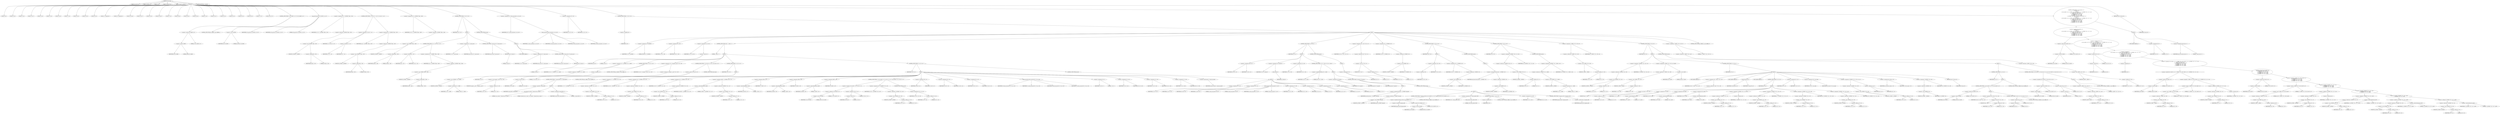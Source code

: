 digraph cache_insert {  
"1000130" [label = "(METHOD,cache_insert)" ]
"1000131" [label = "(PARAM,const char *a1)" ]
"1000132" [label = "(PARAM,_DWORD *a2)" ]
"1000133" [label = "(PARAM,int a3)" ]
"1000134" [label = "(PARAM,unsigned int a4)" ]
"1000135" [label = "(PARAM,unsigned __int16 a5)" ]
"1000136" [label = "(BLOCK,,)" ]
"1000137" [label = "(LOCAL,v9: int)" ]
"1000138" [label = "(LOCAL,v10: int)" ]
"1000139" [label = "(LOCAL,v12: int)" ]
"1000140" [label = "(LOCAL,v13: int *)" ]
"1000141" [label = "(LOCAL,v14: int)" ]
"1000142" [label = "(LOCAL,v15: int)" ]
"1000143" [label = "(LOCAL,v16: int)" ]
"1000144" [label = "(LOCAL,v17: int)" ]
"1000145" [label = "(LOCAL,v18: int)" ]
"1000146" [label = "(LOCAL,v19: int)" ]
"1000147" [label = "(LOCAL,v20: int)" ]
"1000148" [label = "(LOCAL,v21: unsigned int)" ]
"1000149" [label = "(LOCAL,v22: unsigned int)" ]
"1000150" [label = "(LOCAL,v23: size_t)" ]
"1000151" [label = "(LOCAL,v24: int *)" ]
"1000152" [label = "(LOCAL,v25: int)" ]
"1000153" [label = "(LOCAL,v26: char *)" ]
"1000154" [label = "(LOCAL,v27: int)" ]
"1000155" [label = "(LOCAL,v28: int)" ]
"1000156" [label = "(LOCAL,v29: int)" ]
"1000157" [label = "(LOCAL,v30: int)" ]
"1000158" [label = "(LOCAL,v31: int)" ]
"1000159" [label = "(LOCAL,v32: int *)" ]
"1000160" [label = "(LOCAL,v33: int)" ]
"1000161" [label = "(LOCAL,v34: int)" ]
"1000162" [label = "(LOCAL,v35: int)" ]
"1000163" [label = "(LOCAL,v36: int)" ]
"1000164" [label = "(LOCAL,v37: int *)" ]
"1000165" [label = "(LOCAL,v38: int [ 4 ])" ]
"1000166" [label = "(CONTROL_STRUCTURE,if ( (a5 & 0x980) == 0 ),if ( (a5 & 0x980) == 0 ))" ]
"1000167" [label = "(<operator>.equals,(a5 & 0x980) == 0)" ]
"1000168" [label = "(<operator>.and,a5 & 0x980)" ]
"1000169" [label = "(IDENTIFIER,a5,a5 & 0x980)" ]
"1000170" [label = "(LITERAL,0x980,a5 & 0x980)" ]
"1000171" [label = "(LITERAL,0,(a5 & 0x980) == 0)" ]
"1000172" [label = "(CONTROL_STRUCTURE,goto LABEL_2;,goto LABEL_2;)" ]
"1000173" [label = "(log_query,log_query(a5 | 0x10000, a1, a2, 0))" ]
"1000174" [label = "(<operator>.or,a5 | 0x10000)" ]
"1000175" [label = "(IDENTIFIER,a5,a5 | 0x10000)" ]
"1000176" [label = "(LITERAL,0x10000,a5 | 0x10000)" ]
"1000177" [label = "(IDENTIFIER,a1,log_query(a5 | 0x10000, a1, a2, 0))" ]
"1000178" [label = "(IDENTIFIER,a2,log_query(a5 | 0x10000, a1, a2, 0))" ]
"1000179" [label = "(LITERAL,0,log_query(a5 | 0x10000, a1, a2, 0))" ]
"1000180" [label = "(<operator>.assignment,v21 = *(_DWORD *)(fbss + 252))" ]
"1000181" [label = "(IDENTIFIER,v21,v21 = *(_DWORD *)(fbss + 252))" ]
"1000182" [label = "(<operator>.indirection,*(_DWORD *)(fbss + 252))" ]
"1000183" [label = "(<operator>.cast,(_DWORD *)(fbss + 252))" ]
"1000184" [label = "(UNKNOWN,_DWORD *,_DWORD *)" ]
"1000185" [label = "(<operator>.addition,fbss + 252)" ]
"1000186" [label = "(IDENTIFIER,fbss,fbss + 252)" ]
"1000187" [label = "(LITERAL,252,fbss + 252)" ]
"1000188" [label = "(CONTROL_STRUCTURE,if ( v21 && v21 < a4 ),if ( v21 && v21 < a4 ))" ]
"1000189" [label = "(<operator>.logicalAnd,v21 && v21 < a4)" ]
"1000190" [label = "(IDENTIFIER,v21,v21 && v21 < a4)" ]
"1000191" [label = "(<operator>.lessThan,v21 < a4)" ]
"1000192" [label = "(IDENTIFIER,v21,v21 < a4)" ]
"1000193" [label = "(IDENTIFIER,a4,v21 < a4)" ]
"1000194" [label = "(<operator>.assignment,a4 = *(_DWORD *)(fbss + 252))" ]
"1000195" [label = "(IDENTIFIER,a4,a4 = *(_DWORD *)(fbss + 252))" ]
"1000196" [label = "(<operator>.indirection,*(_DWORD *)(fbss + 252))" ]
"1000197" [label = "(<operator>.cast,(_DWORD *)(fbss + 252))" ]
"1000198" [label = "(UNKNOWN,_DWORD *,_DWORD *)" ]
"1000199" [label = "(<operator>.addition,fbss + 252)" ]
"1000200" [label = "(IDENTIFIER,fbss,fbss + 252)" ]
"1000201" [label = "(LITERAL,252,fbss + 252)" ]
"1000202" [label = "(<operator>.assignment,v22 = *(_DWORD *)(fbss + 248))" ]
"1000203" [label = "(IDENTIFIER,v22,v22 = *(_DWORD *)(fbss + 248))" ]
"1000204" [label = "(<operator>.indirection,*(_DWORD *)(fbss + 248))" ]
"1000205" [label = "(<operator>.cast,(_DWORD *)(fbss + 248))" ]
"1000206" [label = "(UNKNOWN,_DWORD *,_DWORD *)" ]
"1000207" [label = "(<operator>.addition,fbss + 248)" ]
"1000208" [label = "(IDENTIFIER,fbss,fbss + 248)" ]
"1000209" [label = "(LITERAL,248,fbss + 248)" ]
"1000210" [label = "(CONTROL_STRUCTURE,if ( v22 ),if ( v22 ))" ]
"1000211" [label = "(IDENTIFIER,v22,if ( v22 ))" ]
"1000212" [label = "(BLOCK,,)" ]
"1000213" [label = "(CONTROL_STRUCTURE,if ( a4 < v22 ),if ( a4 < v22 ))" ]
"1000214" [label = "(<operator>.lessThan,a4 < v22)" ]
"1000215" [label = "(IDENTIFIER,a4,a4 < v22)" ]
"1000216" [label = "(IDENTIFIER,v22,a4 < v22)" ]
"1000217" [label = "(<operator>.assignment,a4 = *(_DWORD *)(fbss + 248))" ]
"1000218" [label = "(IDENTIFIER,a4,a4 = *(_DWORD *)(fbss + 248))" ]
"1000219" [label = "(<operator>.indirection,*(_DWORD *)(fbss + 248))" ]
"1000220" [label = "(<operator>.cast,(_DWORD *)(fbss + 248))" ]
"1000221" [label = "(UNKNOWN,_DWORD *,_DWORD *)" ]
"1000222" [label = "(<operator>.addition,fbss + 248)" ]
"1000223" [label = "(IDENTIFIER,fbss,fbss + 248)" ]
"1000224" [label = "(LITERAL,248,fbss + 248)" ]
"1000225" [label = "(<operator>.assignment,v31 = insert_error)" ]
"1000226" [label = "(IDENTIFIER,v31,v31 = insert_error)" ]
"1000227" [label = "(IDENTIFIER,insert_error,v31 = insert_error)" ]
"1000228" [label = "(CONTROL_STRUCTURE,if ( insert_error ),if ( insert_error ))" ]
"1000229" [label = "(IDENTIFIER,insert_error,if ( insert_error ))" ]
"1000230" [label = "(RETURN,return 0;,return 0;)" ]
"1000231" [label = "(LITERAL,0,return 0;)" ]
"1000232" [label = "(CONTROL_STRUCTURE,else,else)" ]
"1000233" [label = "(BLOCK,,)" ]
"1000234" [label = "(JUMP_TARGET,LABEL_2)" ]
"1000235" [label = "(<operator>.assignment,v31 = insert_error)" ]
"1000236" [label = "(IDENTIFIER,v31,v31 = insert_error)" ]
"1000237" [label = "(IDENTIFIER,insert_error,v31 = insert_error)" ]
"1000238" [label = "(CONTROL_STRUCTURE,if ( insert_error ),if ( insert_error ))" ]
"1000239" [label = "(IDENTIFIER,insert_error,if ( insert_error ))" ]
"1000240" [label = "(RETURN,return 0;,return 0;)" ]
"1000241" [label = "(LITERAL,0,return 0;)" ]
"1000242" [label = "(<operator>.assignment,v9 = cache_scan_free(a1, a2, a3, a5))" ]
"1000243" [label = "(IDENTIFIER,v9,v9 = cache_scan_free(a1, a2, a3, a5))" ]
"1000244" [label = "(cache_scan_free,cache_scan_free(a1, a2, a3, a5))" ]
"1000245" [label = "(IDENTIFIER,a1,cache_scan_free(a1, a2, a3, a5))" ]
"1000246" [label = "(IDENTIFIER,a2,cache_scan_free(a1, a2, a3, a5))" ]
"1000247" [label = "(IDENTIFIER,a3,cache_scan_free(a1, a2, a3, a5))" ]
"1000248" [label = "(IDENTIFIER,a5,cache_scan_free(a1, a2, a3, a5))" ]
"1000249" [label = "(<operator>.assignment,v10 = v31)" ]
"1000250" [label = "(IDENTIFIER,v10,v10 = v31)" ]
"1000251" [label = "(IDENTIFIER,v31,v10 = v31)" ]
"1000252" [label = "(CONTROL_STRUCTURE,if ( !v9 ),if ( !v9 ))" ]
"1000253" [label = "(<operator>.logicalNot,!v9)" ]
"1000254" [label = "(IDENTIFIER,v9,!v9)" ]
"1000255" [label = "(BLOCK,,)" ]
"1000256" [label = "(<operator>.assignment,v12 = 4653056)" ]
"1000257" [label = "(IDENTIFIER,v12,v12 = 4653056)" ]
"1000258" [label = "(LITERAL,4653056,v12 = 4653056)" ]
"1000259" [label = "(<operator>.assignment,v13 = v38)" ]
"1000260" [label = "(IDENTIFIER,v13,v13 = v38)" ]
"1000261" [label = "(IDENTIFIER,v38,v13 = v38)" ]
"1000262" [label = "(<operator>.assignment,v14 = a5 & 4)" ]
"1000263" [label = "(IDENTIFIER,v14,v14 = a5 & 4)" ]
"1000264" [label = "(<operator>.and,a5 & 4)" ]
"1000265" [label = "(IDENTIFIER,a5,a5 & 4)" ]
"1000266" [label = "(LITERAL,4,a5 & 4)" ]
"1000267" [label = "(CONTROL_STRUCTURE,while ( 1 ),while ( 1 ))" ]
"1000268" [label = "(LITERAL,1,while ( 1 ))" ]
"1000269" [label = "(BLOCK,,)" ]
"1000270" [label = "(<operator>.assignment,v15 = *(_DWORD *)(v12 - 15456))" ]
"1000271" [label = "(IDENTIFIER,v15,v15 = *(_DWORD *)(v12 - 15456))" ]
"1000272" [label = "(<operator>.indirection,*(_DWORD *)(v12 - 15456))" ]
"1000273" [label = "(<operator>.cast,(_DWORD *)(v12 - 15456))" ]
"1000274" [label = "(UNKNOWN,_DWORD *,_DWORD *)" ]
"1000275" [label = "(<operator>.subtraction,v12 - 15456)" ]
"1000276" [label = "(IDENTIFIER,v12,v12 - 15456)" ]
"1000277" [label = "(LITERAL,15456,v12 - 15456)" ]
"1000278" [label = "(CONTROL_STRUCTURE,if ( !v15 ),if ( !v15 ))" ]
"1000279" [label = "(<operator>.logicalNot,!v15)" ]
"1000280" [label = "(IDENTIFIER,v15,!v15)" ]
"1000281" [label = "(CONTROL_STRUCTURE,goto LABEL_16;,goto LABEL_16;)" ]
"1000282" [label = "(<operator>.assignment,v16 = *(unsigned __int16 *)(v15 + 36))" ]
"1000283" [label = "(IDENTIFIER,v16,v16 = *(unsigned __int16 *)(v15 + 36))" ]
"1000284" [label = "(<operator>.indirection,*(unsigned __int16 *)(v15 + 36))" ]
"1000285" [label = "(<operator>.cast,(unsigned __int16 *)(v15 + 36))" ]
"1000286" [label = "(UNKNOWN,unsigned __int16 *,unsigned __int16 *)" ]
"1000287" [label = "(<operator>.addition,v15 + 36)" ]
"1000288" [label = "(IDENTIFIER,v15,v15 + 36)" ]
"1000289" [label = "(LITERAL,36,v15 + 36)" ]
"1000290" [label = "(CONTROL_STRUCTURE,if ( (v16 & 0xC) == 0 ),if ( (v16 & 0xC) == 0 ))" ]
"1000291" [label = "(<operator>.equals,(v16 & 0xC) == 0)" ]
"1000292" [label = "(<operator>.and,v16 & 0xC)" ]
"1000293" [label = "(IDENTIFIER,v16,v16 & 0xC)" ]
"1000294" [label = "(LITERAL,0xC,v16 & 0xC)" ]
"1000295" [label = "(LITERAL,0,(v16 & 0xC) == 0)" ]
"1000296" [label = "(CONTROL_STRUCTURE,break;,break;)" ]
"1000297" [label = "(CONTROL_STRUCTURE,if ( v10 ),if ( v10 ))" ]
"1000298" [label = "(IDENTIFIER,v10,if ( v10 ))" ]
"1000299" [label = "(BLOCK,,)" ]
"1000300" [label = "(CONTROL_STRUCTURE,if ( !warned_8293 ),if ( !warned_8293 ))" ]
"1000301" [label = "(<operator>.logicalNot,!warned_8293)" ]
"1000302" [label = "(IDENTIFIER,warned_8293,!warned_8293)" ]
"1000303" [label = "(BLOCK,,)" ]
"1000304" [label = "(my_syslog,my_syslog(3, \"Internal error in cache.\"))" ]
"1000305" [label = "(LITERAL,3,my_syslog(3, \"Internal error in cache.\"))" ]
"1000306" [label = "(LITERAL,\"Internal error in cache.\",my_syslog(3, \"Internal error in cache.\"))" ]
"1000307" [label = "(<operator>.assignment,warned_8293 = 1)" ]
"1000308" [label = "(IDENTIFIER,warned_8293,warned_8293 = 1)" ]
"1000309" [label = "(LITERAL,1,warned_8293 = 1)" ]
"1000310" [label = "(CONTROL_STRUCTURE,goto LABEL_16;,goto LABEL_16;)" ]
"1000311" [label = "(CONTROL_STRUCTURE,if ( v14 ),if ( v14 ))" ]
"1000312" [label = "(IDENTIFIER,v14,if ( v14 ))" ]
"1000313" [label = "(BLOCK,,)" ]
"1000314" [label = "(<operator>.assignment,v17 = *(_DWORD *)(v15 + 16))" ]
"1000315" [label = "(IDENTIFIER,v17,v17 = *(_DWORD *)(v15 + 16))" ]
"1000316" [label = "(<operator>.indirection,*(_DWORD *)(v15 + 16))" ]
"1000317" [label = "(<operator>.cast,(_DWORD *)(v15 + 16))" ]
"1000318" [label = "(UNKNOWN,_DWORD *,_DWORD *)" ]
"1000319" [label = "(<operator>.addition,v15 + 16)" ]
"1000320" [label = "(IDENTIFIER,v15,v15 + 16)" ]
"1000321" [label = "(LITERAL,16,v15 + 16)" ]
"1000322" [label = "(<operator>.assignment,v18 = *(_DWORD *)(v15 + 20))" ]
"1000323" [label = "(IDENTIFIER,v18,v18 = *(_DWORD *)(v15 + 20))" ]
"1000324" [label = "(<operator>.indirection,*(_DWORD *)(v15 + 20))" ]
"1000325" [label = "(<operator>.cast,(_DWORD *)(v15 + 20))" ]
"1000326" [label = "(UNKNOWN,_DWORD *,_DWORD *)" ]
"1000327" [label = "(<operator>.addition,v15 + 20)" ]
"1000328" [label = "(IDENTIFIER,v15,v15 + 20)" ]
"1000329" [label = "(LITERAL,20,v15 + 20)" ]
"1000330" [label = "(<operator>.assignment,v19 = *(_DWORD *)(v15 + 24))" ]
"1000331" [label = "(IDENTIFIER,v19,v19 = *(_DWORD *)(v15 + 24))" ]
"1000332" [label = "(<operator>.indirection,*(_DWORD *)(v15 + 24))" ]
"1000333" [label = "(<operator>.cast,(_DWORD *)(v15 + 24))" ]
"1000334" [label = "(UNKNOWN,_DWORD *,_DWORD *)" ]
"1000335" [label = "(<operator>.addition,v15 + 24)" ]
"1000336" [label = "(IDENTIFIER,v15,v15 + 24)" ]
"1000337" [label = "(LITERAL,24,v15 + 24)" ]
"1000338" [label = "(<operator>.assignment,v38[0] = *(_DWORD *)(v15 + 12))" ]
"1000339" [label = "(<operator>.indirectIndexAccess,v38[0])" ]
"1000340" [label = "(IDENTIFIER,v38,v38[0] = *(_DWORD *)(v15 + 12))" ]
"1000341" [label = "(LITERAL,0,v38[0] = *(_DWORD *)(v15 + 12))" ]
"1000342" [label = "(<operator>.indirection,*(_DWORD *)(v15 + 12))" ]
"1000343" [label = "(<operator>.cast,(_DWORD *)(v15 + 12))" ]
"1000344" [label = "(UNKNOWN,_DWORD *,_DWORD *)" ]
"1000345" [label = "(<operator>.addition,v15 + 12)" ]
"1000346" [label = "(IDENTIFIER,v15,v15 + 12)" ]
"1000347" [label = "(LITERAL,12,v15 + 12)" ]
"1000348" [label = "(<operator>.assignment,v38[1] = v17)" ]
"1000349" [label = "(<operator>.indirectIndexAccess,v38[1])" ]
"1000350" [label = "(IDENTIFIER,v38,v38[1] = v17)" ]
"1000351" [label = "(LITERAL,1,v38[1] = v17)" ]
"1000352" [label = "(IDENTIFIER,v17,v38[1] = v17)" ]
"1000353" [label = "(<operator>.assignment,v38[2] = v18)" ]
"1000354" [label = "(<operator>.indirectIndexAccess,v38[2])" ]
"1000355" [label = "(IDENTIFIER,v38,v38[2] = v18)" ]
"1000356" [label = "(LITERAL,2,v38[2] = v18)" ]
"1000357" [label = "(IDENTIFIER,v18,v38[2] = v18)" ]
"1000358" [label = "(<operator>.assignment,v38[3] = v19)" ]
"1000359" [label = "(<operator>.indirectIndexAccess,v38[3])" ]
"1000360" [label = "(IDENTIFIER,v38,v38[3] = v19)" ]
"1000361" [label = "(LITERAL,3,v38[3] = v19)" ]
"1000362" [label = "(IDENTIFIER,v19,v38[3] = v19)" ]
"1000363" [label = "(CONTROL_STRUCTURE,if ( (v16 & 0x200) != 0 || (v16 & 2) != 0 ),if ( (v16 & 0x200) != 0 || (v16 & 2) != 0 ))" ]
"1000364" [label = "(<operator>.logicalOr,(v16 & 0x200) != 0 || (v16 & 2) != 0)" ]
"1000365" [label = "(<operator>.notEquals,(v16 & 0x200) != 0)" ]
"1000366" [label = "(<operator>.and,v16 & 0x200)" ]
"1000367" [label = "(IDENTIFIER,v16,v16 & 0x200)" ]
"1000368" [label = "(LITERAL,0x200,v16 & 0x200)" ]
"1000369" [label = "(LITERAL,0,(v16 & 0x200) != 0)" ]
"1000370" [label = "(<operator>.notEquals,(v16 & 2) != 0)" ]
"1000371" [label = "(<operator>.and,v16 & 2)" ]
"1000372" [label = "(IDENTIFIER,v16,v16 & 2)" ]
"1000373" [label = "(LITERAL,2,v16 & 2)" ]
"1000374" [label = "(LITERAL,0,(v16 & 2) != 0)" ]
"1000375" [label = "(<operator>.assignment,v20 = *(_DWORD *)(v15 + 40))" ]
"1000376" [label = "(IDENTIFIER,v20,v20 = *(_DWORD *)(v15 + 40))" ]
"1000377" [label = "(<operator>.indirection,*(_DWORD *)(v15 + 40))" ]
"1000378" [label = "(<operator>.cast,(_DWORD *)(v15 + 40))" ]
"1000379" [label = "(UNKNOWN,_DWORD *,_DWORD *)" ]
"1000380" [label = "(<operator>.addition,v15 + 40)" ]
"1000381" [label = "(IDENTIFIER,v15,v15 + 40)" ]
"1000382" [label = "(LITERAL,40,v15 + 40)" ]
"1000383" [label = "(CONTROL_STRUCTURE,else,else)" ]
"1000384" [label = "(<operator>.assignment,v20 = v15 + 40)" ]
"1000385" [label = "(IDENTIFIER,v20,v20 = v15 + 40)" ]
"1000386" [label = "(<operator>.addition,v15 + 40)" ]
"1000387" [label = "(IDENTIFIER,v15,v15 + 40)" ]
"1000388" [label = "(LITERAL,40,v15 + 40)" ]
"1000389" [label = "(<operator>.assignment,v36 = v12)" ]
"1000390" [label = "(IDENTIFIER,v36,v36 = v12)" ]
"1000391" [label = "(IDENTIFIER,v12,v36 = v12)" ]
"1000392" [label = "(<operator>.assignment,v34 = v14)" ]
"1000393" [label = "(IDENTIFIER,v34,v34 = v14)" ]
"1000394" [label = "(IDENTIFIER,v14,v34 = v14)" ]
"1000395" [label = "(<operator>.assignment,v32 = v13)" ]
"1000396" [label = "(IDENTIFIER,v32,v32 = v13)" ]
"1000397" [label = "(IDENTIFIER,v13,v32 = v13)" ]
"1000398" [label = "(cache_scan_free,cache_scan_free(v20, v13, a3, v16))" ]
"1000399" [label = "(IDENTIFIER,v20,cache_scan_free(v20, v13, a3, v16))" ]
"1000400" [label = "(IDENTIFIER,v13,cache_scan_free(v20, v13, a3, v16))" ]
"1000401" [label = "(IDENTIFIER,a3,cache_scan_free(v20, v13, a3, v16))" ]
"1000402" [label = "(IDENTIFIER,v16,cache_scan_free(v20, v13, a3, v16))" ]
"1000403" [label = "(<operator>.assignment,v10 = 1)" ]
"1000404" [label = "(IDENTIFIER,v10,v10 = 1)" ]
"1000405" [label = "(LITERAL,1,v10 = 1)" ]
"1000406" [label = "(<operator>.assignment,v13 = v32)" ]
"1000407" [label = "(IDENTIFIER,v13,v13 = v32)" ]
"1000408" [label = "(IDENTIFIER,v32,v13 = v32)" ]
"1000409" [label = "(<operator>.assignment,v14 = v34)" ]
"1000410" [label = "(IDENTIFIER,v14,v14 = v34)" ]
"1000411" [label = "(IDENTIFIER,v34,v14 = v34)" ]
"1000412" [label = "(<operator>.assignment,v12 = v36)" ]
"1000413" [label = "(IDENTIFIER,v12,v12 = v36)" ]
"1000414" [label = "(IDENTIFIER,v36,v12 = v36)" ]
"1000415" [label = "(<operator>.preIncrement,++cache_live_freed)" ]
"1000416" [label = "(IDENTIFIER,cache_live_freed,++cache_live_freed)" ]
"1000417" [label = "(CONTROL_STRUCTURE,else,else)" ]
"1000418" [label = "(BLOCK,,)" ]
"1000419" [label = "(<operator>.assignment,v37 = v13)" ]
"1000420" [label = "(IDENTIFIER,v37,v37 = v13)" ]
"1000421" [label = "(IDENTIFIER,v13,v37 = v13)" ]
"1000422" [label = "(<operator>.assignment,v35 = v12)" ]
"1000423" [label = "(IDENTIFIER,v35,v35 = v12)" ]
"1000424" [label = "(IDENTIFIER,v12,v35 = v12)" ]
"1000425" [label = "(cache_scan_free,cache_scan_free(0, 0, a3, 0))" ]
"1000426" [label = "(LITERAL,0,cache_scan_free(0, 0, a3, 0))" ]
"1000427" [label = "(LITERAL,0,cache_scan_free(0, 0, a3, 0))" ]
"1000428" [label = "(IDENTIFIER,a3,cache_scan_free(0, 0, a3, 0))" ]
"1000429" [label = "(LITERAL,0,cache_scan_free(0, 0, a3, 0))" ]
"1000430" [label = "(<operator>.assignment,v12 = v35)" ]
"1000431" [label = "(IDENTIFIER,v12,v12 = v35)" ]
"1000432" [label = "(IDENTIFIER,v35,v12 = v35)" ]
"1000433" [label = "(<operator>.assignment,v10 = 0)" ]
"1000434" [label = "(IDENTIFIER,v10,v10 = 0)" ]
"1000435" [label = "(LITERAL,0,v10 = 0)" ]
"1000436" [label = "(<operator>.assignment,v13 = v37)" ]
"1000437" [label = "(IDENTIFIER,v13,v13 = v37)" ]
"1000438" [label = "(IDENTIFIER,v37,v13 = v37)" ]
"1000439" [label = "(<operator>.assignment,v14 = 1)" ]
"1000440" [label = "(IDENTIFIER,v14,v14 = 1)" ]
"1000441" [label = "(LITERAL,1,v14 = 1)" ]
"1000442" [label = "(CONTROL_STRUCTURE,if ( a1 ),if ( a1 ))" ]
"1000443" [label = "(IDENTIFIER,a1,if ( a1 ))" ]
"1000444" [label = "(BLOCK,,)" ]
"1000445" [label = "(<operator>.assignment,v33 = v12)" ]
"1000446" [label = "(IDENTIFIER,v33,v33 = v12)" ]
"1000447" [label = "(IDENTIFIER,v12,v33 = v12)" ]
"1000448" [label = "(<operator>.assignment,v23 = strlen(a1))" ]
"1000449" [label = "(IDENTIFIER,v23,v23 = strlen(a1))" ]
"1000450" [label = "(strlen,strlen(a1))" ]
"1000451" [label = "(IDENTIFIER,a1,strlen(a1))" ]
"1000452" [label = "(<operator>.assignment,v12 = v33)" ]
"1000453" [label = "(IDENTIFIER,v12,v12 = v33)" ]
"1000454" [label = "(IDENTIFIER,v33,v12 = v33)" ]
"1000455" [label = "(CONTROL_STRUCTURE,if ( v23 >= 0x32 ),if ( v23 >= 0x32 ))" ]
"1000456" [label = "(<operator>.greaterEqualsThan,v23 >= 0x32)" ]
"1000457" [label = "(IDENTIFIER,v23,v23 >= 0x32)" ]
"1000458" [label = "(LITERAL,0x32,v23 >= 0x32)" ]
"1000459" [label = "(BLOCK,,)" ]
"1000460" [label = "(<operator>.assignment,v9 = big_free)" ]
"1000461" [label = "(IDENTIFIER,v9,v9 = big_free)" ]
"1000462" [label = "(IDENTIFIER,big_free,v9 = big_free)" ]
"1000463" [label = "(CONTROL_STRUCTURE,if ( big_free ),if ( big_free ))" ]
"1000464" [label = "(IDENTIFIER,big_free,if ( big_free ))" ]
"1000465" [label = "(BLOCK,,)" ]
"1000466" [label = "(<operator>.assignment,big_free = *(_DWORD *)big_free)" ]
"1000467" [label = "(IDENTIFIER,big_free,big_free = *(_DWORD *)big_free)" ]
"1000468" [label = "(<operator>.indirection,*(_DWORD *)big_free)" ]
"1000469" [label = "(<operator>.cast,(_DWORD *)big_free)" ]
"1000470" [label = "(UNKNOWN,_DWORD *,_DWORD *)" ]
"1000471" [label = "(IDENTIFIER,big_free,(_DWORD *)big_free)" ]
"1000472" [label = "(CONTROL_STRUCTURE,else,else)" ]
"1000473" [label = "(BLOCK,,)" ]
"1000474" [label = "(CONTROL_STRUCTURE,if ( !bignames_left && (a5 & 0x5000) == 0 ),if ( !bignames_left && (a5 & 0x5000) == 0 ))" ]
"1000475" [label = "(<operator>.logicalAnd,!bignames_left && (a5 & 0x5000) == 0)" ]
"1000476" [label = "(<operator>.logicalNot,!bignames_left)" ]
"1000477" [label = "(IDENTIFIER,bignames_left,!bignames_left)" ]
"1000478" [label = "(<operator>.equals,(a5 & 0x5000) == 0)" ]
"1000479" [label = "(<operator>.and,a5 & 0x5000)" ]
"1000480" [label = "(IDENTIFIER,a5,a5 & 0x5000)" ]
"1000481" [label = "(LITERAL,0x5000,a5 & 0x5000)" ]
"1000482" [label = "(LITERAL,0,(a5 & 0x5000) == 0)" ]
"1000483" [label = "(CONTROL_STRUCTURE,goto LABEL_16;,goto LABEL_16;)" ]
"1000484" [label = "(<operator>.assignment,v9 = whine_malloc(1028))" ]
"1000485" [label = "(IDENTIFIER,v9,v9 = whine_malloc(1028))" ]
"1000486" [label = "(whine_malloc,whine_malloc(1028))" ]
"1000487" [label = "(LITERAL,1028,whine_malloc(1028))" ]
"1000488" [label = "(CONTROL_STRUCTURE,if ( !v9 ),if ( !v9 ))" ]
"1000489" [label = "(<operator>.logicalNot,!v9)" ]
"1000490" [label = "(IDENTIFIER,v9,!v9)" ]
"1000491" [label = "(CONTROL_STRUCTURE,goto LABEL_16;,goto LABEL_16;)" ]
"1000492" [label = "(<operator>.assignment,v12 = v33)" ]
"1000493" [label = "(IDENTIFIER,v12,v12 = v33)" ]
"1000494" [label = "(IDENTIFIER,v33,v12 = v33)" ]
"1000495" [label = "(CONTROL_STRUCTURE,if ( bignames_left ),if ( bignames_left ))" ]
"1000496" [label = "(IDENTIFIER,bignames_left,if ( bignames_left ))" ]
"1000497" [label = "(<operator>.preDecrement,--bignames_left)" ]
"1000498" [label = "(IDENTIFIER,bignames_left,--bignames_left)" ]
"1000499" [label = "(CONTROL_STRUCTURE,else,else)" ]
"1000500" [label = "(BLOCK,,)" ]
"1000501" [label = "(<operator>.assignment,v9 = 0)" ]
"1000502" [label = "(IDENTIFIER,v9,v9 = 0)" ]
"1000503" [label = "(LITERAL,0,v9 = 0)" ]
"1000504" [label = "(<operator>.assignment,v24 = *(int **)(v15 + 4))" ]
"1000505" [label = "(IDENTIFIER,v24,v24 = *(int **)(v15 + 4))" ]
"1000506" [label = "(<operator>.indirection,*(int **)(v15 + 4))" ]
"1000507" [label = "(<operator>.cast,(int **)(v15 + 4))" ]
"1000508" [label = "(UNKNOWN,int **,int **)" ]
"1000509" [label = "(<operator>.addition,v15 + 4)" ]
"1000510" [label = "(IDENTIFIER,v15,v15 + 4)" ]
"1000511" [label = "(LITERAL,4,v15 + 4)" ]
"1000512" [label = "(<operator>.assignment,v25 = *(_DWORD *)v15)" ]
"1000513" [label = "(IDENTIFIER,v25,v25 = *(_DWORD *)v15)" ]
"1000514" [label = "(<operator>.indirection,*(_DWORD *)v15)" ]
"1000515" [label = "(<operator>.cast,(_DWORD *)v15)" ]
"1000516" [label = "(UNKNOWN,_DWORD *,_DWORD *)" ]
"1000517" [label = "(IDENTIFIER,v15,(_DWORD *)v15)" ]
"1000518" [label = "(CONTROL_STRUCTURE,if ( v24 ),if ( v24 ))" ]
"1000519" [label = "(IDENTIFIER,v24,if ( v24 ))" ]
"1000520" [label = "(BLOCK,,)" ]
"1000521" [label = "(<operator>.assignment,*v24 = v25)" ]
"1000522" [label = "(<operator>.indirection,*v24)" ]
"1000523" [label = "(IDENTIFIER,v24,*v24 = v25)" ]
"1000524" [label = "(IDENTIFIER,v25,*v24 = v25)" ]
"1000525" [label = "(<operator>.assignment,v25 = *(_DWORD *)v15)" ]
"1000526" [label = "(IDENTIFIER,v25,v25 = *(_DWORD *)v15)" ]
"1000527" [label = "(<operator>.indirection,*(_DWORD *)v15)" ]
"1000528" [label = "(<operator>.cast,(_DWORD *)v15)" ]
"1000529" [label = "(UNKNOWN,_DWORD *,_DWORD *)" ]
"1000530" [label = "(IDENTIFIER,v15,(_DWORD *)v15)" ]
"1000531" [label = "(CONTROL_STRUCTURE,else,else)" ]
"1000532" [label = "(BLOCK,,)" ]
"1000533" [label = "(<operator>.assignment,cache_head = *(_DWORD *)v15)" ]
"1000534" [label = "(IDENTIFIER,cache_head,cache_head = *(_DWORD *)v15)" ]
"1000535" [label = "(<operator>.indirection,*(_DWORD *)v15)" ]
"1000536" [label = "(<operator>.cast,(_DWORD *)v15)" ]
"1000537" [label = "(UNKNOWN,_DWORD *,_DWORD *)" ]
"1000538" [label = "(IDENTIFIER,v15,(_DWORD *)v15)" ]
"1000539" [label = "(CONTROL_STRUCTURE,if ( v25 ),if ( v25 ))" ]
"1000540" [label = "(IDENTIFIER,v25,if ( v25 ))" ]
"1000541" [label = "(<operator>.assignment,*(_DWORD *)(v25 + 4) = v24)" ]
"1000542" [label = "(<operator>.indirection,*(_DWORD *)(v25 + 4))" ]
"1000543" [label = "(<operator>.cast,(_DWORD *)(v25 + 4))" ]
"1000544" [label = "(UNKNOWN,_DWORD *,_DWORD *)" ]
"1000545" [label = "(<operator>.addition,v25 + 4)" ]
"1000546" [label = "(IDENTIFIER,v25,v25 + 4)" ]
"1000547" [label = "(LITERAL,4,v25 + 4)" ]
"1000548" [label = "(IDENTIFIER,v24,*(_DWORD *)(v25 + 4) = v24)" ]
"1000549" [label = "(CONTROL_STRUCTURE,else,else)" ]
"1000550" [label = "(<operator>.assignment,*(_DWORD *)(v12 - 15456) = v24)" ]
"1000551" [label = "(<operator>.indirection,*(_DWORD *)(v12 - 15456))" ]
"1000552" [label = "(<operator>.cast,(_DWORD *)(v12 - 15456))" ]
"1000553" [label = "(UNKNOWN,_DWORD *,_DWORD *)" ]
"1000554" [label = "(<operator>.subtraction,v12 - 15456)" ]
"1000555" [label = "(IDENTIFIER,v12,v12 - 15456)" ]
"1000556" [label = "(LITERAL,15456,v12 - 15456)" ]
"1000557" [label = "(IDENTIFIER,v24,*(_DWORD *)(v12 - 15456) = v24)" ]
"1000558" [label = "(<operator>.assignment,*(_WORD *)(v15 + 36) = a5)" ]
"1000559" [label = "(<operator>.indirection,*(_WORD *)(v15 + 36))" ]
"1000560" [label = "(<operator>.cast,(_WORD *)(v15 + 36))" ]
"1000561" [label = "(UNKNOWN,_WORD *,_WORD *)" ]
"1000562" [label = "(<operator>.addition,v15 + 36)" ]
"1000563" [label = "(IDENTIFIER,v15,v15 + 36)" ]
"1000564" [label = "(LITERAL,36,v15 + 36)" ]
"1000565" [label = "(IDENTIFIER,a5,*(_WORD *)(v15 + 36) = a5)" ]
"1000566" [label = "(CONTROL_STRUCTURE,if ( v9 ),if ( v9 ))" ]
"1000567" [label = "(IDENTIFIER,v9,if ( v9 ))" ]
"1000568" [label = "(BLOCK,,)" ]
"1000569" [label = "(<operator>.assignment,*(_DWORD *)(v15 + 40) = v9)" ]
"1000570" [label = "(<operator>.indirection,*(_DWORD *)(v15 + 40))" ]
"1000571" [label = "(<operator>.cast,(_DWORD *)(v15 + 40))" ]
"1000572" [label = "(UNKNOWN,_DWORD *,_DWORD *)" ]
"1000573" [label = "(<operator>.addition,v15 + 40)" ]
"1000574" [label = "(IDENTIFIER,v15,v15 + 40)" ]
"1000575" [label = "(LITERAL,40,v15 + 40)" ]
"1000576" [label = "(IDENTIFIER,v9,*(_DWORD *)(v15 + 40) = v9)" ]
"1000577" [label = "(<operator>.assignment,*(_WORD *)(v15 + 36) = a5 | 0x200)" ]
"1000578" [label = "(<operator>.indirection,*(_WORD *)(v15 + 36))" ]
"1000579" [label = "(<operator>.cast,(_WORD *)(v15 + 36))" ]
"1000580" [label = "(UNKNOWN,_WORD *,_WORD *)" ]
"1000581" [label = "(<operator>.addition,v15 + 36)" ]
"1000582" [label = "(IDENTIFIER,v15,v15 + 36)" ]
"1000583" [label = "(LITERAL,36,v15 + 36)" ]
"1000584" [label = "(<operator>.or,a5 | 0x200)" ]
"1000585" [label = "(IDENTIFIER,a5,a5 | 0x200)" ]
"1000586" [label = "(LITERAL,0x200,a5 | 0x200)" ]
"1000587" [label = "(CONTROL_STRUCTURE,if ( a1 ),if ( a1 ))" ]
"1000588" [label = "(IDENTIFIER,a1,if ( a1 ))" ]
"1000589" [label = "(BLOCK,,)" ]
"1000590" [label = "(JUMP_TARGET,LABEL_49)" ]
"1000591" [label = "(<operator>.assignment,v26 = *(char **)(v15 + 40))" ]
"1000592" [label = "(IDENTIFIER,v26,v26 = *(char **)(v15 + 40))" ]
"1000593" [label = "(<operator>.indirection,*(char **)(v15 + 40))" ]
"1000594" [label = "(<operator>.cast,(char **)(v15 + 40))" ]
"1000595" [label = "(UNKNOWN,char **,char **)" ]
"1000596" [label = "(<operator>.addition,v15 + 40)" ]
"1000597" [label = "(IDENTIFIER,v15,v15 + 40)" ]
"1000598" [label = "(LITERAL,40,v15 + 40)" ]
"1000599" [label = "(JUMP_TARGET,LABEL_50)" ]
"1000600" [label = "(strcpy,strcpy(v26, a1))" ]
"1000601" [label = "(IDENTIFIER,v26,strcpy(v26, a1))" ]
"1000602" [label = "(IDENTIFIER,a1,strcpy(v26, a1))" ]
"1000603" [label = "(JUMP_TARGET,LABEL_51)" ]
"1000604" [label = "(CONTROL_STRUCTURE,if ( a2 ),if ( a2 ))" ]
"1000605" [label = "(IDENTIFIER,a2,if ( a2 ))" ]
"1000606" [label = "(BLOCK,,)" ]
"1000607" [label = "(<operator>.assignment,v27 = a2[1])" ]
"1000608" [label = "(IDENTIFIER,v27,v27 = a2[1])" ]
"1000609" [label = "(<operator>.indirectIndexAccess,a2[1])" ]
"1000610" [label = "(IDENTIFIER,a2,v27 = a2[1])" ]
"1000611" [label = "(LITERAL,1,v27 = a2[1])" ]
"1000612" [label = "(<operator>.assignment,v28 = a2[2])" ]
"1000613" [label = "(IDENTIFIER,v28,v28 = a2[2])" ]
"1000614" [label = "(<operator>.indirectIndexAccess,a2[2])" ]
"1000615" [label = "(IDENTIFIER,a2,v28 = a2[2])" ]
"1000616" [label = "(LITERAL,2,v28 = a2[2])" ]
"1000617" [label = "(<operator>.assignment,v29 = a2[3])" ]
"1000618" [label = "(IDENTIFIER,v29,v29 = a2[3])" ]
"1000619" [label = "(<operator>.indirectIndexAccess,a2[3])" ]
"1000620" [label = "(IDENTIFIER,a2,v29 = a2[3])" ]
"1000621" [label = "(LITERAL,3,v29 = a2[3])" ]
"1000622" [label = "(<operator>.assignment,*(_DWORD *)(v15 + 12) = *a2)" ]
"1000623" [label = "(<operator>.indirection,*(_DWORD *)(v15 + 12))" ]
"1000624" [label = "(<operator>.cast,(_DWORD *)(v15 + 12))" ]
"1000625" [label = "(UNKNOWN,_DWORD *,_DWORD *)" ]
"1000626" [label = "(<operator>.addition,v15 + 12)" ]
"1000627" [label = "(IDENTIFIER,v15,v15 + 12)" ]
"1000628" [label = "(LITERAL,12,v15 + 12)" ]
"1000629" [label = "(<operator>.indirection,*a2)" ]
"1000630" [label = "(IDENTIFIER,a2,*(_DWORD *)(v15 + 12) = *a2)" ]
"1000631" [label = "(<operator>.assignment,*(_DWORD *)(v15 + 16) = v27)" ]
"1000632" [label = "(<operator>.indirection,*(_DWORD *)(v15 + 16))" ]
"1000633" [label = "(<operator>.cast,(_DWORD *)(v15 + 16))" ]
"1000634" [label = "(UNKNOWN,_DWORD *,_DWORD *)" ]
"1000635" [label = "(<operator>.addition,v15 + 16)" ]
"1000636" [label = "(IDENTIFIER,v15,v15 + 16)" ]
"1000637" [label = "(LITERAL,16,v15 + 16)" ]
"1000638" [label = "(IDENTIFIER,v27,*(_DWORD *)(v15 + 16) = v27)" ]
"1000639" [label = "(<operator>.assignment,*(_DWORD *)(v15 + 20) = v28)" ]
"1000640" [label = "(<operator>.indirection,*(_DWORD *)(v15 + 20))" ]
"1000641" [label = "(<operator>.cast,(_DWORD *)(v15 + 20))" ]
"1000642" [label = "(UNKNOWN,_DWORD *,_DWORD *)" ]
"1000643" [label = "(<operator>.addition,v15 + 20)" ]
"1000644" [label = "(IDENTIFIER,v15,v15 + 20)" ]
"1000645" [label = "(LITERAL,20,v15 + 20)" ]
"1000646" [label = "(IDENTIFIER,v28,*(_DWORD *)(v15 + 20) = v28)" ]
"1000647" [label = "(<operator>.assignment,*(_DWORD *)(v15 + 24) = v29)" ]
"1000648" [label = "(<operator>.indirection,*(_DWORD *)(v15 + 24))" ]
"1000649" [label = "(<operator>.cast,(_DWORD *)(v15 + 24))" ]
"1000650" [label = "(UNKNOWN,_DWORD *,_DWORD *)" ]
"1000651" [label = "(<operator>.addition,v15 + 24)" ]
"1000652" [label = "(IDENTIFIER,v15,v15 + 24)" ]
"1000653" [label = "(LITERAL,24,v15 + 24)" ]
"1000654" [label = "(IDENTIFIER,v29,*(_DWORD *)(v15 + 24) = v29)" ]
"1000655" [label = "(<operator>.assignment,v9 = v15)" ]
"1000656" [label = "(IDENTIFIER,v9,v9 = v15)" ]
"1000657" [label = "(IDENTIFIER,v15,v9 = v15)" ]
"1000658" [label = "(<operator>.assignment,v30 = new_chain)" ]
"1000659" [label = "(IDENTIFIER,v30,v30 = new_chain)" ]
"1000660" [label = "(IDENTIFIER,new_chain,v30 = new_chain)" ]
"1000661" [label = "(<operator>.assignment,*(_DWORD *)(v15 + 28) = a4 + a3)" ]
"1000662" [label = "(<operator>.indirection,*(_DWORD *)(v15 + 28))" ]
"1000663" [label = "(<operator>.cast,(_DWORD *)(v15 + 28))" ]
"1000664" [label = "(UNKNOWN,_DWORD *,_DWORD *)" ]
"1000665" [label = "(<operator>.addition,v15 + 28)" ]
"1000666" [label = "(IDENTIFIER,v15,v15 + 28)" ]
"1000667" [label = "(LITERAL,28,v15 + 28)" ]
"1000668" [label = "(<operator>.addition,a4 + a3)" ]
"1000669" [label = "(IDENTIFIER,a4,a4 + a3)" ]
"1000670" [label = "(IDENTIFIER,a3,a4 + a3)" ]
"1000671" [label = "(<operator>.assignment,new_chain = v15)" ]
"1000672" [label = "(IDENTIFIER,new_chain,new_chain = v15)" ]
"1000673" [label = "(IDENTIFIER,v15,new_chain = v15)" ]
"1000674" [label = "(<operator>.assignment,*(_DWORD *)v15 = v30)" ]
"1000675" [label = "(<operator>.indirection,*(_DWORD *)v15)" ]
"1000676" [label = "(<operator>.cast,(_DWORD *)v15)" ]
"1000677" [label = "(UNKNOWN,_DWORD *,_DWORD *)" ]
"1000678" [label = "(IDENTIFIER,v15,(_DWORD *)v15)" ]
"1000679" [label = "(IDENTIFIER,v30,*(_DWORD *)v15 = v30)" ]
"1000680" [label = "(RETURN,return v9;,return v9;)" ]
"1000681" [label = "(IDENTIFIER,v9,return v9;)" ]
"1000682" [label = "(CONTROL_STRUCTURE,else,else)" ]
"1000683" [label = "(BLOCK,,)" ]
"1000684" [label = "(CONTROL_STRUCTURE,if ( a1 ),if ( a1 ))" ]
"1000685" [label = "(IDENTIFIER,a1,if ( a1 ))" ]
"1000686" [label = "(BLOCK,,)" ]
"1000687" [label = "(CONTROL_STRUCTURE,if ( (a5 & 0x200) == 0 ),if ( (a5 & 0x200) == 0 ))" ]
"1000688" [label = "(<operator>.equals,(a5 & 0x200) == 0)" ]
"1000689" [label = "(<operator>.and,a5 & 0x200)" ]
"1000690" [label = "(IDENTIFIER,a5,a5 & 0x200)" ]
"1000691" [label = "(LITERAL,0x200,a5 & 0x200)" ]
"1000692" [label = "(LITERAL,0,(a5 & 0x200) == 0)" ]
"1000693" [label = "(BLOCK,,)" ]
"1000694" [label = "(<operator>.assignment,v26 = (char *)(v15 + 40))" ]
"1000695" [label = "(IDENTIFIER,v26,v26 = (char *)(v15 + 40))" ]
"1000696" [label = "(<operator>.cast,(char *)(v15 + 40))" ]
"1000697" [label = "(UNKNOWN,char *,char *)" ]
"1000698" [label = "(<operator>.addition,v15 + 40)" ]
"1000699" [label = "(IDENTIFIER,v15,v15 + 40)" ]
"1000700" [label = "(LITERAL,40,v15 + 40)" ]
"1000701" [label = "(CONTROL_STRUCTURE,if ( (a5 & 2) == 0 ),if ( (a5 & 2) == 0 ))" ]
"1000702" [label = "(<operator>.equals,(a5 & 2) == 0)" ]
"1000703" [label = "(<operator>.and,a5 & 2)" ]
"1000704" [label = "(IDENTIFIER,a5,a5 & 2)" ]
"1000705" [label = "(LITERAL,2,a5 & 2)" ]
"1000706" [label = "(LITERAL,0,(a5 & 2) == 0)" ]
"1000707" [label = "(CONTROL_STRUCTURE,goto LABEL_50;,goto LABEL_50;)" ]
"1000708" [label = "(CONTROL_STRUCTURE,goto LABEL_49;,goto LABEL_49;)" ]
"1000709" [label = "(CONTROL_STRUCTURE,if ( (a5 & 0x200) == 0 && (a5 & 2) == 0 ),if ( (a5 & 0x200) == 0 && (a5 & 2) == 0 ))" ]
"1000710" [label = "(<operator>.logicalAnd,(a5 & 0x200) == 0 && (a5 & 2) == 0)" ]
"1000711" [label = "(<operator>.equals,(a5 & 0x200) == 0)" ]
"1000712" [label = "(<operator>.and,a5 & 0x200)" ]
"1000713" [label = "(IDENTIFIER,a5,a5 & 0x200)" ]
"1000714" [label = "(LITERAL,0x200,a5 & 0x200)" ]
"1000715" [label = "(LITERAL,0,(a5 & 0x200) == 0)" ]
"1000716" [label = "(<operator>.equals,(a5 & 2) == 0)" ]
"1000717" [label = "(<operator>.and,a5 & 2)" ]
"1000718" [label = "(IDENTIFIER,a5,a5 & 2)" ]
"1000719" [label = "(LITERAL,2,a5 & 2)" ]
"1000720" [label = "(LITERAL,0,(a5 & 2) == 0)" ]
"1000721" [label = "(BLOCK,,)" ]
"1000722" [label = "(<operator>.assignment,*(_BYTE *)(v15 + 40) = 0)" ]
"1000723" [label = "(<operator>.indirection,*(_BYTE *)(v15 + 40))" ]
"1000724" [label = "(<operator>.cast,(_BYTE *)(v15 + 40))" ]
"1000725" [label = "(UNKNOWN,_BYTE *,_BYTE *)" ]
"1000726" [label = "(<operator>.addition,v15 + 40)" ]
"1000727" [label = "(IDENTIFIER,v15,v15 + 40)" ]
"1000728" [label = "(LITERAL,40,v15 + 40)" ]
"1000729" [label = "(LITERAL,0,*(_BYTE *)(v15 + 40) = 0)" ]
"1000730" [label = "(CONTROL_STRUCTURE,goto LABEL_51;,goto LABEL_51;)" ]
"1000731" [label = "(<operator>.assignment,**(_BYTE **)(v15 + 40) = 0)" ]
"1000732" [label = "(<operator>.indirection,**(_BYTE **)(v15 + 40))" ]
"1000733" [label = "(<operator>.indirection,*(_BYTE **)(v15 + 40))" ]
"1000734" [label = "(<operator>.cast,(_BYTE **)(v15 + 40))" ]
"1000735" [label = "(UNKNOWN,_BYTE **,_BYTE **)" ]
"1000736" [label = "(<operator>.addition,v15 + 40)" ]
"1000737" [label = "(IDENTIFIER,v15,v15 + 40)" ]
"1000738" [label = "(LITERAL,40,v15 + 40)" ]
"1000739" [label = "(LITERAL,0,**(_BYTE **)(v15 + 40) = 0)" ]
"1000740" [label = "(CONTROL_STRUCTURE,goto LABEL_51;,goto LABEL_51;)" ]
"1000741" [label = "(CONTROL_STRUCTURE,if ( (a5 & 0x180) == 0\n    || (a5 & 8) == 0\n    || !a2\n    || ((a5 & 0x80) == 0 || (*(_WORD *)(v9 + 36) & 0x80) == 0 || *(_DWORD *)(v9 + 12) != *a2)\n    && ((a5 & 0x100) == 0\n     || (*(_WORD *)(v9 + 36) & 0x100) == 0\n     || *(_DWORD *)(v9 + 12) != *a2\n     || *(_DWORD *)(v9 + 16) != a2[1]\n     || *(_DWORD *)(v9 + 20) != a2[2]\n     || *(_DWORD *)(v9 + 24) != a2[3]) ),if ( (a5 & 0x180) == 0\n    || (a5 & 8) == 0\n    || !a2\n    || ((a5 & 0x80) == 0 || (*(_WORD *)(v9 + 36) & 0x80) == 0 || *(_DWORD *)(v9 + 12) != *a2)\n    && ((a5 & 0x100) == 0\n     || (*(_WORD *)(v9 + 36) & 0x100) == 0\n     || *(_DWORD *)(v9 + 12) != *a2\n     || *(_DWORD *)(v9 + 16) != a2[1]\n     || *(_DWORD *)(v9 + 20) != a2[2]\n     || *(_DWORD *)(v9 + 24) != a2[3]) ))" ]
"1000742" [label = "(<operator>.logicalOr,(a5 & 0x180) == 0\n    || (a5 & 8) == 0\n    || !a2\n    || ((a5 & 0x80) == 0 || (*(_WORD *)(v9 + 36) & 0x80) == 0 || *(_DWORD *)(v9 + 12) != *a2)\n    && ((a5 & 0x100) == 0\n     || (*(_WORD *)(v9 + 36) & 0x100) == 0\n     || *(_DWORD *)(v9 + 12) != *a2\n     || *(_DWORD *)(v9 + 16) != a2[1]\n     || *(_DWORD *)(v9 + 20) != a2[2]\n     || *(_DWORD *)(v9 + 24) != a2[3]))" ]
"1000743" [label = "(<operator>.equals,(a5 & 0x180) == 0)" ]
"1000744" [label = "(<operator>.and,a5 & 0x180)" ]
"1000745" [label = "(IDENTIFIER,a5,a5 & 0x180)" ]
"1000746" [label = "(LITERAL,0x180,a5 & 0x180)" ]
"1000747" [label = "(LITERAL,0,(a5 & 0x180) == 0)" ]
"1000748" [label = "(<operator>.logicalOr,(a5 & 8) == 0\n    || !a2\n    || ((a5 & 0x80) == 0 || (*(_WORD *)(v9 + 36) & 0x80) == 0 || *(_DWORD *)(v9 + 12) != *a2)\n    && ((a5 & 0x100) == 0\n     || (*(_WORD *)(v9 + 36) & 0x100) == 0\n     || *(_DWORD *)(v9 + 12) != *a2\n     || *(_DWORD *)(v9 + 16) != a2[1]\n     || *(_DWORD *)(v9 + 20) != a2[2]\n     || *(_DWORD *)(v9 + 24) != a2[3]))" ]
"1000749" [label = "(<operator>.equals,(a5 & 8) == 0)" ]
"1000750" [label = "(<operator>.and,a5 & 8)" ]
"1000751" [label = "(IDENTIFIER,a5,a5 & 8)" ]
"1000752" [label = "(LITERAL,8,a5 & 8)" ]
"1000753" [label = "(LITERAL,0,(a5 & 8) == 0)" ]
"1000754" [label = "(<operator>.logicalOr,!a2\n    || ((a5 & 0x80) == 0 || (*(_WORD *)(v9 + 36) & 0x80) == 0 || *(_DWORD *)(v9 + 12) != *a2)\n    && ((a5 & 0x100) == 0\n     || (*(_WORD *)(v9 + 36) & 0x100) == 0\n     || *(_DWORD *)(v9 + 12) != *a2\n     || *(_DWORD *)(v9 + 16) != a2[1]\n     || *(_DWORD *)(v9 + 20) != a2[2]\n     || *(_DWORD *)(v9 + 24) != a2[3]))" ]
"1000755" [label = "(<operator>.logicalNot,!a2)" ]
"1000756" [label = "(IDENTIFIER,a2,!a2)" ]
"1000757" [label = "(<operator>.logicalAnd,((a5 & 0x80) == 0 || (*(_WORD *)(v9 + 36) & 0x80) == 0 || *(_DWORD *)(v9 + 12) != *a2)\n    && ((a5 & 0x100) == 0\n     || (*(_WORD *)(v9 + 36) & 0x100) == 0\n     || *(_DWORD *)(v9 + 12) != *a2\n     || *(_DWORD *)(v9 + 16) != a2[1]\n     || *(_DWORD *)(v9 + 20) != a2[2]\n     || *(_DWORD *)(v9 + 24) != a2[3]))" ]
"1000758" [label = "(<operator>.logicalOr,(a5 & 0x80) == 0 || (*(_WORD *)(v9 + 36) & 0x80) == 0 || *(_DWORD *)(v9 + 12) != *a2)" ]
"1000759" [label = "(<operator>.equals,(a5 & 0x80) == 0)" ]
"1000760" [label = "(<operator>.and,a5 & 0x80)" ]
"1000761" [label = "(IDENTIFIER,a5,a5 & 0x80)" ]
"1000762" [label = "(LITERAL,0x80,a5 & 0x80)" ]
"1000763" [label = "(LITERAL,0,(a5 & 0x80) == 0)" ]
"1000764" [label = "(<operator>.logicalOr,(*(_WORD *)(v9 + 36) & 0x80) == 0 || *(_DWORD *)(v9 + 12) != *a2)" ]
"1000765" [label = "(<operator>.equals,(*(_WORD *)(v9 + 36) & 0x80) == 0)" ]
"1000766" [label = "(<operator>.and,*(_WORD *)(v9 + 36) & 0x80)" ]
"1000767" [label = "(<operator>.indirection,*(_WORD *)(v9 + 36))" ]
"1000768" [label = "(<operator>.cast,(_WORD *)(v9 + 36))" ]
"1000769" [label = "(UNKNOWN,_WORD *,_WORD *)" ]
"1000770" [label = "(<operator>.addition,v9 + 36)" ]
"1000771" [label = "(IDENTIFIER,v9,v9 + 36)" ]
"1000772" [label = "(LITERAL,36,v9 + 36)" ]
"1000773" [label = "(LITERAL,0x80,*(_WORD *)(v9 + 36) & 0x80)" ]
"1000774" [label = "(LITERAL,0,(*(_WORD *)(v9 + 36) & 0x80) == 0)" ]
"1000775" [label = "(<operator>.notEquals,*(_DWORD *)(v9 + 12) != *a2)" ]
"1000776" [label = "(<operator>.indirection,*(_DWORD *)(v9 + 12))" ]
"1000777" [label = "(<operator>.cast,(_DWORD *)(v9 + 12))" ]
"1000778" [label = "(UNKNOWN,_DWORD *,_DWORD *)" ]
"1000779" [label = "(<operator>.addition,v9 + 12)" ]
"1000780" [label = "(IDENTIFIER,v9,v9 + 12)" ]
"1000781" [label = "(LITERAL,12,v9 + 12)" ]
"1000782" [label = "(<operator>.indirection,*a2)" ]
"1000783" [label = "(IDENTIFIER,a2,*(_DWORD *)(v9 + 12) != *a2)" ]
"1000784" [label = "(<operator>.logicalOr,(a5 & 0x100) == 0\n     || (*(_WORD *)(v9 + 36) & 0x100) == 0\n     || *(_DWORD *)(v9 + 12) != *a2\n     || *(_DWORD *)(v9 + 16) != a2[1]\n     || *(_DWORD *)(v9 + 20) != a2[2]\n     || *(_DWORD *)(v9 + 24) != a2[3])" ]
"1000785" [label = "(<operator>.equals,(a5 & 0x100) == 0)" ]
"1000786" [label = "(<operator>.and,a5 & 0x100)" ]
"1000787" [label = "(IDENTIFIER,a5,a5 & 0x100)" ]
"1000788" [label = "(LITERAL,0x100,a5 & 0x100)" ]
"1000789" [label = "(LITERAL,0,(a5 & 0x100) == 0)" ]
"1000790" [label = "(<operator>.logicalOr,(*(_WORD *)(v9 + 36) & 0x100) == 0\n     || *(_DWORD *)(v9 + 12) != *a2\n     || *(_DWORD *)(v9 + 16) != a2[1]\n     || *(_DWORD *)(v9 + 20) != a2[2]\n     || *(_DWORD *)(v9 + 24) != a2[3])" ]
"1000791" [label = "(<operator>.equals,(*(_WORD *)(v9 + 36) & 0x100) == 0)" ]
"1000792" [label = "(<operator>.and,*(_WORD *)(v9 + 36) & 0x100)" ]
"1000793" [label = "(<operator>.indirection,*(_WORD *)(v9 + 36))" ]
"1000794" [label = "(<operator>.cast,(_WORD *)(v9 + 36))" ]
"1000795" [label = "(UNKNOWN,_WORD *,_WORD *)" ]
"1000796" [label = "(<operator>.addition,v9 + 36)" ]
"1000797" [label = "(IDENTIFIER,v9,v9 + 36)" ]
"1000798" [label = "(LITERAL,36,v9 + 36)" ]
"1000799" [label = "(LITERAL,0x100,*(_WORD *)(v9 + 36) & 0x100)" ]
"1000800" [label = "(LITERAL,0,(*(_WORD *)(v9 + 36) & 0x100) == 0)" ]
"1000801" [label = "(<operator>.logicalOr,*(_DWORD *)(v9 + 12) != *a2\n     || *(_DWORD *)(v9 + 16) != a2[1]\n     || *(_DWORD *)(v9 + 20) != a2[2]\n     || *(_DWORD *)(v9 + 24) != a2[3])" ]
"1000802" [label = "(<operator>.notEquals,*(_DWORD *)(v9 + 12) != *a2)" ]
"1000803" [label = "(<operator>.indirection,*(_DWORD *)(v9 + 12))" ]
"1000804" [label = "(<operator>.cast,(_DWORD *)(v9 + 12))" ]
"1000805" [label = "(UNKNOWN,_DWORD *,_DWORD *)" ]
"1000806" [label = "(<operator>.addition,v9 + 12)" ]
"1000807" [label = "(IDENTIFIER,v9,v9 + 12)" ]
"1000808" [label = "(LITERAL,12,v9 + 12)" ]
"1000809" [label = "(<operator>.indirection,*a2)" ]
"1000810" [label = "(IDENTIFIER,a2,*(_DWORD *)(v9 + 12) != *a2)" ]
"1000811" [label = "(<operator>.logicalOr,*(_DWORD *)(v9 + 16) != a2[1]\n     || *(_DWORD *)(v9 + 20) != a2[2]\n     || *(_DWORD *)(v9 + 24) != a2[3])" ]
"1000812" [label = "(<operator>.notEquals,*(_DWORD *)(v9 + 16) != a2[1])" ]
"1000813" [label = "(<operator>.indirection,*(_DWORD *)(v9 + 16))" ]
"1000814" [label = "(<operator>.cast,(_DWORD *)(v9 + 16))" ]
"1000815" [label = "(UNKNOWN,_DWORD *,_DWORD *)" ]
"1000816" [label = "(<operator>.addition,v9 + 16)" ]
"1000817" [label = "(IDENTIFIER,v9,v9 + 16)" ]
"1000818" [label = "(LITERAL,16,v9 + 16)" ]
"1000819" [label = "(<operator>.indirectIndexAccess,a2[1])" ]
"1000820" [label = "(IDENTIFIER,a2,*(_DWORD *)(v9 + 16) != a2[1])" ]
"1000821" [label = "(LITERAL,1,*(_DWORD *)(v9 + 16) != a2[1])" ]
"1000822" [label = "(<operator>.logicalOr,*(_DWORD *)(v9 + 20) != a2[2]\n     || *(_DWORD *)(v9 + 24) != a2[3])" ]
"1000823" [label = "(<operator>.notEquals,*(_DWORD *)(v9 + 20) != a2[2])" ]
"1000824" [label = "(<operator>.indirection,*(_DWORD *)(v9 + 20))" ]
"1000825" [label = "(<operator>.cast,(_DWORD *)(v9 + 20))" ]
"1000826" [label = "(UNKNOWN,_DWORD *,_DWORD *)" ]
"1000827" [label = "(<operator>.addition,v9 + 20)" ]
"1000828" [label = "(IDENTIFIER,v9,v9 + 20)" ]
"1000829" [label = "(LITERAL,20,v9 + 20)" ]
"1000830" [label = "(<operator>.indirectIndexAccess,a2[2])" ]
"1000831" [label = "(IDENTIFIER,a2,*(_DWORD *)(v9 + 20) != a2[2])" ]
"1000832" [label = "(LITERAL,2,*(_DWORD *)(v9 + 20) != a2[2])" ]
"1000833" [label = "(<operator>.notEquals,*(_DWORD *)(v9 + 24) != a2[3])" ]
"1000834" [label = "(<operator>.indirection,*(_DWORD *)(v9 + 24))" ]
"1000835" [label = "(<operator>.cast,(_DWORD *)(v9 + 24))" ]
"1000836" [label = "(UNKNOWN,_DWORD *,_DWORD *)" ]
"1000837" [label = "(<operator>.addition,v9 + 24)" ]
"1000838" [label = "(IDENTIFIER,v9,v9 + 24)" ]
"1000839" [label = "(LITERAL,24,v9 + 24)" ]
"1000840" [label = "(<operator>.indirectIndexAccess,a2[3])" ]
"1000841" [label = "(IDENTIFIER,a2,*(_DWORD *)(v9 + 24) != a2[3])" ]
"1000842" [label = "(LITERAL,3,*(_DWORD *)(v9 + 24) != a2[3])" ]
"1000843" [label = "(BLOCK,,)" ]
"1000844" [label = "(JUMP_TARGET,LABEL_16)" ]
"1000845" [label = "(<operator>.assignment,v9 = 0)" ]
"1000846" [label = "(IDENTIFIER,v9,v9 = 0)" ]
"1000847" [label = "(LITERAL,0,v9 = 0)" ]
"1000848" [label = "(<operator>.assignment,insert_error = 1)" ]
"1000849" [label = "(IDENTIFIER,insert_error,insert_error = 1)" ]
"1000850" [label = "(LITERAL,1,insert_error = 1)" ]
"1000851" [label = "(RETURN,return v9;,return v9;)" ]
"1000852" [label = "(IDENTIFIER,v9,return v9;)" ]
"1000853" [label = "(METHOD_RETURN,int __fastcall)" ]
  "1000130" -> "1000131" 
  "1000130" -> "1000132" 
  "1000130" -> "1000133" 
  "1000130" -> "1000134" 
  "1000130" -> "1000135" 
  "1000130" -> "1000136" 
  "1000130" -> "1000853" 
  "1000136" -> "1000137" 
  "1000136" -> "1000138" 
  "1000136" -> "1000139" 
  "1000136" -> "1000140" 
  "1000136" -> "1000141" 
  "1000136" -> "1000142" 
  "1000136" -> "1000143" 
  "1000136" -> "1000144" 
  "1000136" -> "1000145" 
  "1000136" -> "1000146" 
  "1000136" -> "1000147" 
  "1000136" -> "1000148" 
  "1000136" -> "1000149" 
  "1000136" -> "1000150" 
  "1000136" -> "1000151" 
  "1000136" -> "1000152" 
  "1000136" -> "1000153" 
  "1000136" -> "1000154" 
  "1000136" -> "1000155" 
  "1000136" -> "1000156" 
  "1000136" -> "1000157" 
  "1000136" -> "1000158" 
  "1000136" -> "1000159" 
  "1000136" -> "1000160" 
  "1000136" -> "1000161" 
  "1000136" -> "1000162" 
  "1000136" -> "1000163" 
  "1000136" -> "1000164" 
  "1000136" -> "1000165" 
  "1000136" -> "1000166" 
  "1000136" -> "1000173" 
  "1000136" -> "1000180" 
  "1000136" -> "1000188" 
  "1000136" -> "1000202" 
  "1000136" -> "1000210" 
  "1000136" -> "1000242" 
  "1000136" -> "1000249" 
  "1000136" -> "1000252" 
  "1000136" -> "1000741" 
  "1000136" -> "1000851" 
  "1000166" -> "1000167" 
  "1000166" -> "1000172" 
  "1000167" -> "1000168" 
  "1000167" -> "1000171" 
  "1000168" -> "1000169" 
  "1000168" -> "1000170" 
  "1000173" -> "1000174" 
  "1000173" -> "1000177" 
  "1000173" -> "1000178" 
  "1000173" -> "1000179" 
  "1000174" -> "1000175" 
  "1000174" -> "1000176" 
  "1000180" -> "1000181" 
  "1000180" -> "1000182" 
  "1000182" -> "1000183" 
  "1000183" -> "1000184" 
  "1000183" -> "1000185" 
  "1000185" -> "1000186" 
  "1000185" -> "1000187" 
  "1000188" -> "1000189" 
  "1000188" -> "1000194" 
  "1000189" -> "1000190" 
  "1000189" -> "1000191" 
  "1000191" -> "1000192" 
  "1000191" -> "1000193" 
  "1000194" -> "1000195" 
  "1000194" -> "1000196" 
  "1000196" -> "1000197" 
  "1000197" -> "1000198" 
  "1000197" -> "1000199" 
  "1000199" -> "1000200" 
  "1000199" -> "1000201" 
  "1000202" -> "1000203" 
  "1000202" -> "1000204" 
  "1000204" -> "1000205" 
  "1000205" -> "1000206" 
  "1000205" -> "1000207" 
  "1000207" -> "1000208" 
  "1000207" -> "1000209" 
  "1000210" -> "1000211" 
  "1000210" -> "1000212" 
  "1000210" -> "1000232" 
  "1000212" -> "1000213" 
  "1000212" -> "1000225" 
  "1000212" -> "1000228" 
  "1000213" -> "1000214" 
  "1000213" -> "1000217" 
  "1000214" -> "1000215" 
  "1000214" -> "1000216" 
  "1000217" -> "1000218" 
  "1000217" -> "1000219" 
  "1000219" -> "1000220" 
  "1000220" -> "1000221" 
  "1000220" -> "1000222" 
  "1000222" -> "1000223" 
  "1000222" -> "1000224" 
  "1000225" -> "1000226" 
  "1000225" -> "1000227" 
  "1000228" -> "1000229" 
  "1000228" -> "1000230" 
  "1000230" -> "1000231" 
  "1000232" -> "1000233" 
  "1000233" -> "1000234" 
  "1000233" -> "1000235" 
  "1000233" -> "1000238" 
  "1000235" -> "1000236" 
  "1000235" -> "1000237" 
  "1000238" -> "1000239" 
  "1000238" -> "1000240" 
  "1000240" -> "1000241" 
  "1000242" -> "1000243" 
  "1000242" -> "1000244" 
  "1000244" -> "1000245" 
  "1000244" -> "1000246" 
  "1000244" -> "1000247" 
  "1000244" -> "1000248" 
  "1000249" -> "1000250" 
  "1000249" -> "1000251" 
  "1000252" -> "1000253" 
  "1000252" -> "1000255" 
  "1000253" -> "1000254" 
  "1000255" -> "1000256" 
  "1000255" -> "1000259" 
  "1000255" -> "1000262" 
  "1000255" -> "1000267" 
  "1000255" -> "1000442" 
  "1000255" -> "1000504" 
  "1000255" -> "1000512" 
  "1000255" -> "1000518" 
  "1000255" -> "1000539" 
  "1000255" -> "1000558" 
  "1000255" -> "1000566" 
  "1000255" -> "1000731" 
  "1000255" -> "1000740" 
  "1000256" -> "1000257" 
  "1000256" -> "1000258" 
  "1000259" -> "1000260" 
  "1000259" -> "1000261" 
  "1000262" -> "1000263" 
  "1000262" -> "1000264" 
  "1000264" -> "1000265" 
  "1000264" -> "1000266" 
  "1000267" -> "1000268" 
  "1000267" -> "1000269" 
  "1000269" -> "1000270" 
  "1000269" -> "1000278" 
  "1000269" -> "1000282" 
  "1000269" -> "1000290" 
  "1000269" -> "1000297" 
  "1000269" -> "1000311" 
  "1000270" -> "1000271" 
  "1000270" -> "1000272" 
  "1000272" -> "1000273" 
  "1000273" -> "1000274" 
  "1000273" -> "1000275" 
  "1000275" -> "1000276" 
  "1000275" -> "1000277" 
  "1000278" -> "1000279" 
  "1000278" -> "1000281" 
  "1000279" -> "1000280" 
  "1000282" -> "1000283" 
  "1000282" -> "1000284" 
  "1000284" -> "1000285" 
  "1000285" -> "1000286" 
  "1000285" -> "1000287" 
  "1000287" -> "1000288" 
  "1000287" -> "1000289" 
  "1000290" -> "1000291" 
  "1000290" -> "1000296" 
  "1000291" -> "1000292" 
  "1000291" -> "1000295" 
  "1000292" -> "1000293" 
  "1000292" -> "1000294" 
  "1000297" -> "1000298" 
  "1000297" -> "1000299" 
  "1000299" -> "1000300" 
  "1000299" -> "1000310" 
  "1000300" -> "1000301" 
  "1000300" -> "1000303" 
  "1000301" -> "1000302" 
  "1000303" -> "1000304" 
  "1000303" -> "1000307" 
  "1000304" -> "1000305" 
  "1000304" -> "1000306" 
  "1000307" -> "1000308" 
  "1000307" -> "1000309" 
  "1000311" -> "1000312" 
  "1000311" -> "1000313" 
  "1000311" -> "1000417" 
  "1000313" -> "1000314" 
  "1000313" -> "1000322" 
  "1000313" -> "1000330" 
  "1000313" -> "1000338" 
  "1000313" -> "1000348" 
  "1000313" -> "1000353" 
  "1000313" -> "1000358" 
  "1000313" -> "1000363" 
  "1000313" -> "1000389" 
  "1000313" -> "1000392" 
  "1000313" -> "1000395" 
  "1000313" -> "1000398" 
  "1000313" -> "1000403" 
  "1000313" -> "1000406" 
  "1000313" -> "1000409" 
  "1000313" -> "1000412" 
  "1000313" -> "1000415" 
  "1000314" -> "1000315" 
  "1000314" -> "1000316" 
  "1000316" -> "1000317" 
  "1000317" -> "1000318" 
  "1000317" -> "1000319" 
  "1000319" -> "1000320" 
  "1000319" -> "1000321" 
  "1000322" -> "1000323" 
  "1000322" -> "1000324" 
  "1000324" -> "1000325" 
  "1000325" -> "1000326" 
  "1000325" -> "1000327" 
  "1000327" -> "1000328" 
  "1000327" -> "1000329" 
  "1000330" -> "1000331" 
  "1000330" -> "1000332" 
  "1000332" -> "1000333" 
  "1000333" -> "1000334" 
  "1000333" -> "1000335" 
  "1000335" -> "1000336" 
  "1000335" -> "1000337" 
  "1000338" -> "1000339" 
  "1000338" -> "1000342" 
  "1000339" -> "1000340" 
  "1000339" -> "1000341" 
  "1000342" -> "1000343" 
  "1000343" -> "1000344" 
  "1000343" -> "1000345" 
  "1000345" -> "1000346" 
  "1000345" -> "1000347" 
  "1000348" -> "1000349" 
  "1000348" -> "1000352" 
  "1000349" -> "1000350" 
  "1000349" -> "1000351" 
  "1000353" -> "1000354" 
  "1000353" -> "1000357" 
  "1000354" -> "1000355" 
  "1000354" -> "1000356" 
  "1000358" -> "1000359" 
  "1000358" -> "1000362" 
  "1000359" -> "1000360" 
  "1000359" -> "1000361" 
  "1000363" -> "1000364" 
  "1000363" -> "1000375" 
  "1000363" -> "1000383" 
  "1000364" -> "1000365" 
  "1000364" -> "1000370" 
  "1000365" -> "1000366" 
  "1000365" -> "1000369" 
  "1000366" -> "1000367" 
  "1000366" -> "1000368" 
  "1000370" -> "1000371" 
  "1000370" -> "1000374" 
  "1000371" -> "1000372" 
  "1000371" -> "1000373" 
  "1000375" -> "1000376" 
  "1000375" -> "1000377" 
  "1000377" -> "1000378" 
  "1000378" -> "1000379" 
  "1000378" -> "1000380" 
  "1000380" -> "1000381" 
  "1000380" -> "1000382" 
  "1000383" -> "1000384" 
  "1000384" -> "1000385" 
  "1000384" -> "1000386" 
  "1000386" -> "1000387" 
  "1000386" -> "1000388" 
  "1000389" -> "1000390" 
  "1000389" -> "1000391" 
  "1000392" -> "1000393" 
  "1000392" -> "1000394" 
  "1000395" -> "1000396" 
  "1000395" -> "1000397" 
  "1000398" -> "1000399" 
  "1000398" -> "1000400" 
  "1000398" -> "1000401" 
  "1000398" -> "1000402" 
  "1000403" -> "1000404" 
  "1000403" -> "1000405" 
  "1000406" -> "1000407" 
  "1000406" -> "1000408" 
  "1000409" -> "1000410" 
  "1000409" -> "1000411" 
  "1000412" -> "1000413" 
  "1000412" -> "1000414" 
  "1000415" -> "1000416" 
  "1000417" -> "1000418" 
  "1000418" -> "1000419" 
  "1000418" -> "1000422" 
  "1000418" -> "1000425" 
  "1000418" -> "1000430" 
  "1000418" -> "1000433" 
  "1000418" -> "1000436" 
  "1000418" -> "1000439" 
  "1000419" -> "1000420" 
  "1000419" -> "1000421" 
  "1000422" -> "1000423" 
  "1000422" -> "1000424" 
  "1000425" -> "1000426" 
  "1000425" -> "1000427" 
  "1000425" -> "1000428" 
  "1000425" -> "1000429" 
  "1000430" -> "1000431" 
  "1000430" -> "1000432" 
  "1000433" -> "1000434" 
  "1000433" -> "1000435" 
  "1000436" -> "1000437" 
  "1000436" -> "1000438" 
  "1000439" -> "1000440" 
  "1000439" -> "1000441" 
  "1000442" -> "1000443" 
  "1000442" -> "1000444" 
  "1000442" -> "1000499" 
  "1000444" -> "1000445" 
  "1000444" -> "1000448" 
  "1000444" -> "1000452" 
  "1000444" -> "1000455" 
  "1000445" -> "1000446" 
  "1000445" -> "1000447" 
  "1000448" -> "1000449" 
  "1000448" -> "1000450" 
  "1000450" -> "1000451" 
  "1000452" -> "1000453" 
  "1000452" -> "1000454" 
  "1000455" -> "1000456" 
  "1000455" -> "1000459" 
  "1000456" -> "1000457" 
  "1000456" -> "1000458" 
  "1000459" -> "1000460" 
  "1000459" -> "1000463" 
  "1000460" -> "1000461" 
  "1000460" -> "1000462" 
  "1000463" -> "1000464" 
  "1000463" -> "1000465" 
  "1000463" -> "1000472" 
  "1000465" -> "1000466" 
  "1000466" -> "1000467" 
  "1000466" -> "1000468" 
  "1000468" -> "1000469" 
  "1000469" -> "1000470" 
  "1000469" -> "1000471" 
  "1000472" -> "1000473" 
  "1000473" -> "1000474" 
  "1000473" -> "1000484" 
  "1000473" -> "1000488" 
  "1000473" -> "1000492" 
  "1000473" -> "1000495" 
  "1000474" -> "1000475" 
  "1000474" -> "1000483" 
  "1000475" -> "1000476" 
  "1000475" -> "1000478" 
  "1000476" -> "1000477" 
  "1000478" -> "1000479" 
  "1000478" -> "1000482" 
  "1000479" -> "1000480" 
  "1000479" -> "1000481" 
  "1000484" -> "1000485" 
  "1000484" -> "1000486" 
  "1000486" -> "1000487" 
  "1000488" -> "1000489" 
  "1000488" -> "1000491" 
  "1000489" -> "1000490" 
  "1000492" -> "1000493" 
  "1000492" -> "1000494" 
  "1000495" -> "1000496" 
  "1000495" -> "1000497" 
  "1000497" -> "1000498" 
  "1000499" -> "1000500" 
  "1000500" -> "1000501" 
  "1000501" -> "1000502" 
  "1000501" -> "1000503" 
  "1000504" -> "1000505" 
  "1000504" -> "1000506" 
  "1000506" -> "1000507" 
  "1000507" -> "1000508" 
  "1000507" -> "1000509" 
  "1000509" -> "1000510" 
  "1000509" -> "1000511" 
  "1000512" -> "1000513" 
  "1000512" -> "1000514" 
  "1000514" -> "1000515" 
  "1000515" -> "1000516" 
  "1000515" -> "1000517" 
  "1000518" -> "1000519" 
  "1000518" -> "1000520" 
  "1000518" -> "1000531" 
  "1000520" -> "1000521" 
  "1000520" -> "1000525" 
  "1000521" -> "1000522" 
  "1000521" -> "1000524" 
  "1000522" -> "1000523" 
  "1000525" -> "1000526" 
  "1000525" -> "1000527" 
  "1000527" -> "1000528" 
  "1000528" -> "1000529" 
  "1000528" -> "1000530" 
  "1000531" -> "1000532" 
  "1000532" -> "1000533" 
  "1000533" -> "1000534" 
  "1000533" -> "1000535" 
  "1000535" -> "1000536" 
  "1000536" -> "1000537" 
  "1000536" -> "1000538" 
  "1000539" -> "1000540" 
  "1000539" -> "1000541" 
  "1000539" -> "1000549" 
  "1000541" -> "1000542" 
  "1000541" -> "1000548" 
  "1000542" -> "1000543" 
  "1000543" -> "1000544" 
  "1000543" -> "1000545" 
  "1000545" -> "1000546" 
  "1000545" -> "1000547" 
  "1000549" -> "1000550" 
  "1000550" -> "1000551" 
  "1000550" -> "1000557" 
  "1000551" -> "1000552" 
  "1000552" -> "1000553" 
  "1000552" -> "1000554" 
  "1000554" -> "1000555" 
  "1000554" -> "1000556" 
  "1000558" -> "1000559" 
  "1000558" -> "1000565" 
  "1000559" -> "1000560" 
  "1000560" -> "1000561" 
  "1000560" -> "1000562" 
  "1000562" -> "1000563" 
  "1000562" -> "1000564" 
  "1000566" -> "1000567" 
  "1000566" -> "1000568" 
  "1000566" -> "1000682" 
  "1000568" -> "1000569" 
  "1000568" -> "1000577" 
  "1000568" -> "1000587" 
  "1000569" -> "1000570" 
  "1000569" -> "1000576" 
  "1000570" -> "1000571" 
  "1000571" -> "1000572" 
  "1000571" -> "1000573" 
  "1000573" -> "1000574" 
  "1000573" -> "1000575" 
  "1000577" -> "1000578" 
  "1000577" -> "1000584" 
  "1000578" -> "1000579" 
  "1000579" -> "1000580" 
  "1000579" -> "1000581" 
  "1000581" -> "1000582" 
  "1000581" -> "1000583" 
  "1000584" -> "1000585" 
  "1000584" -> "1000586" 
  "1000587" -> "1000588" 
  "1000587" -> "1000589" 
  "1000589" -> "1000590" 
  "1000589" -> "1000591" 
  "1000589" -> "1000599" 
  "1000589" -> "1000600" 
  "1000589" -> "1000603" 
  "1000589" -> "1000604" 
  "1000589" -> "1000655" 
  "1000589" -> "1000658" 
  "1000589" -> "1000661" 
  "1000589" -> "1000671" 
  "1000589" -> "1000674" 
  "1000589" -> "1000680" 
  "1000591" -> "1000592" 
  "1000591" -> "1000593" 
  "1000593" -> "1000594" 
  "1000594" -> "1000595" 
  "1000594" -> "1000596" 
  "1000596" -> "1000597" 
  "1000596" -> "1000598" 
  "1000600" -> "1000601" 
  "1000600" -> "1000602" 
  "1000604" -> "1000605" 
  "1000604" -> "1000606" 
  "1000606" -> "1000607" 
  "1000606" -> "1000612" 
  "1000606" -> "1000617" 
  "1000606" -> "1000622" 
  "1000606" -> "1000631" 
  "1000606" -> "1000639" 
  "1000606" -> "1000647" 
  "1000607" -> "1000608" 
  "1000607" -> "1000609" 
  "1000609" -> "1000610" 
  "1000609" -> "1000611" 
  "1000612" -> "1000613" 
  "1000612" -> "1000614" 
  "1000614" -> "1000615" 
  "1000614" -> "1000616" 
  "1000617" -> "1000618" 
  "1000617" -> "1000619" 
  "1000619" -> "1000620" 
  "1000619" -> "1000621" 
  "1000622" -> "1000623" 
  "1000622" -> "1000629" 
  "1000623" -> "1000624" 
  "1000624" -> "1000625" 
  "1000624" -> "1000626" 
  "1000626" -> "1000627" 
  "1000626" -> "1000628" 
  "1000629" -> "1000630" 
  "1000631" -> "1000632" 
  "1000631" -> "1000638" 
  "1000632" -> "1000633" 
  "1000633" -> "1000634" 
  "1000633" -> "1000635" 
  "1000635" -> "1000636" 
  "1000635" -> "1000637" 
  "1000639" -> "1000640" 
  "1000639" -> "1000646" 
  "1000640" -> "1000641" 
  "1000641" -> "1000642" 
  "1000641" -> "1000643" 
  "1000643" -> "1000644" 
  "1000643" -> "1000645" 
  "1000647" -> "1000648" 
  "1000647" -> "1000654" 
  "1000648" -> "1000649" 
  "1000649" -> "1000650" 
  "1000649" -> "1000651" 
  "1000651" -> "1000652" 
  "1000651" -> "1000653" 
  "1000655" -> "1000656" 
  "1000655" -> "1000657" 
  "1000658" -> "1000659" 
  "1000658" -> "1000660" 
  "1000661" -> "1000662" 
  "1000661" -> "1000668" 
  "1000662" -> "1000663" 
  "1000663" -> "1000664" 
  "1000663" -> "1000665" 
  "1000665" -> "1000666" 
  "1000665" -> "1000667" 
  "1000668" -> "1000669" 
  "1000668" -> "1000670" 
  "1000671" -> "1000672" 
  "1000671" -> "1000673" 
  "1000674" -> "1000675" 
  "1000674" -> "1000679" 
  "1000675" -> "1000676" 
  "1000676" -> "1000677" 
  "1000676" -> "1000678" 
  "1000680" -> "1000681" 
  "1000682" -> "1000683" 
  "1000683" -> "1000684" 
  "1000683" -> "1000709" 
  "1000684" -> "1000685" 
  "1000684" -> "1000686" 
  "1000686" -> "1000687" 
  "1000686" -> "1000708" 
  "1000687" -> "1000688" 
  "1000687" -> "1000693" 
  "1000688" -> "1000689" 
  "1000688" -> "1000692" 
  "1000689" -> "1000690" 
  "1000689" -> "1000691" 
  "1000693" -> "1000694" 
  "1000693" -> "1000701" 
  "1000694" -> "1000695" 
  "1000694" -> "1000696" 
  "1000696" -> "1000697" 
  "1000696" -> "1000698" 
  "1000698" -> "1000699" 
  "1000698" -> "1000700" 
  "1000701" -> "1000702" 
  "1000701" -> "1000707" 
  "1000702" -> "1000703" 
  "1000702" -> "1000706" 
  "1000703" -> "1000704" 
  "1000703" -> "1000705" 
  "1000709" -> "1000710" 
  "1000709" -> "1000721" 
  "1000710" -> "1000711" 
  "1000710" -> "1000716" 
  "1000711" -> "1000712" 
  "1000711" -> "1000715" 
  "1000712" -> "1000713" 
  "1000712" -> "1000714" 
  "1000716" -> "1000717" 
  "1000716" -> "1000720" 
  "1000717" -> "1000718" 
  "1000717" -> "1000719" 
  "1000721" -> "1000722" 
  "1000721" -> "1000730" 
  "1000722" -> "1000723" 
  "1000722" -> "1000729" 
  "1000723" -> "1000724" 
  "1000724" -> "1000725" 
  "1000724" -> "1000726" 
  "1000726" -> "1000727" 
  "1000726" -> "1000728" 
  "1000731" -> "1000732" 
  "1000731" -> "1000739" 
  "1000732" -> "1000733" 
  "1000733" -> "1000734" 
  "1000734" -> "1000735" 
  "1000734" -> "1000736" 
  "1000736" -> "1000737" 
  "1000736" -> "1000738" 
  "1000741" -> "1000742" 
  "1000741" -> "1000843" 
  "1000742" -> "1000743" 
  "1000742" -> "1000748" 
  "1000743" -> "1000744" 
  "1000743" -> "1000747" 
  "1000744" -> "1000745" 
  "1000744" -> "1000746" 
  "1000748" -> "1000749" 
  "1000748" -> "1000754" 
  "1000749" -> "1000750" 
  "1000749" -> "1000753" 
  "1000750" -> "1000751" 
  "1000750" -> "1000752" 
  "1000754" -> "1000755" 
  "1000754" -> "1000757" 
  "1000755" -> "1000756" 
  "1000757" -> "1000758" 
  "1000757" -> "1000784" 
  "1000758" -> "1000759" 
  "1000758" -> "1000764" 
  "1000759" -> "1000760" 
  "1000759" -> "1000763" 
  "1000760" -> "1000761" 
  "1000760" -> "1000762" 
  "1000764" -> "1000765" 
  "1000764" -> "1000775" 
  "1000765" -> "1000766" 
  "1000765" -> "1000774" 
  "1000766" -> "1000767" 
  "1000766" -> "1000773" 
  "1000767" -> "1000768" 
  "1000768" -> "1000769" 
  "1000768" -> "1000770" 
  "1000770" -> "1000771" 
  "1000770" -> "1000772" 
  "1000775" -> "1000776" 
  "1000775" -> "1000782" 
  "1000776" -> "1000777" 
  "1000777" -> "1000778" 
  "1000777" -> "1000779" 
  "1000779" -> "1000780" 
  "1000779" -> "1000781" 
  "1000782" -> "1000783" 
  "1000784" -> "1000785" 
  "1000784" -> "1000790" 
  "1000785" -> "1000786" 
  "1000785" -> "1000789" 
  "1000786" -> "1000787" 
  "1000786" -> "1000788" 
  "1000790" -> "1000791" 
  "1000790" -> "1000801" 
  "1000791" -> "1000792" 
  "1000791" -> "1000800" 
  "1000792" -> "1000793" 
  "1000792" -> "1000799" 
  "1000793" -> "1000794" 
  "1000794" -> "1000795" 
  "1000794" -> "1000796" 
  "1000796" -> "1000797" 
  "1000796" -> "1000798" 
  "1000801" -> "1000802" 
  "1000801" -> "1000811" 
  "1000802" -> "1000803" 
  "1000802" -> "1000809" 
  "1000803" -> "1000804" 
  "1000804" -> "1000805" 
  "1000804" -> "1000806" 
  "1000806" -> "1000807" 
  "1000806" -> "1000808" 
  "1000809" -> "1000810" 
  "1000811" -> "1000812" 
  "1000811" -> "1000822" 
  "1000812" -> "1000813" 
  "1000812" -> "1000819" 
  "1000813" -> "1000814" 
  "1000814" -> "1000815" 
  "1000814" -> "1000816" 
  "1000816" -> "1000817" 
  "1000816" -> "1000818" 
  "1000819" -> "1000820" 
  "1000819" -> "1000821" 
  "1000822" -> "1000823" 
  "1000822" -> "1000833" 
  "1000823" -> "1000824" 
  "1000823" -> "1000830" 
  "1000824" -> "1000825" 
  "1000825" -> "1000826" 
  "1000825" -> "1000827" 
  "1000827" -> "1000828" 
  "1000827" -> "1000829" 
  "1000830" -> "1000831" 
  "1000830" -> "1000832" 
  "1000833" -> "1000834" 
  "1000833" -> "1000840" 
  "1000834" -> "1000835" 
  "1000835" -> "1000836" 
  "1000835" -> "1000837" 
  "1000837" -> "1000838" 
  "1000837" -> "1000839" 
  "1000840" -> "1000841" 
  "1000840" -> "1000842" 
  "1000843" -> "1000844" 
  "1000843" -> "1000845" 
  "1000843" -> "1000848" 
  "1000845" -> "1000846" 
  "1000845" -> "1000847" 
  "1000848" -> "1000849" 
  "1000848" -> "1000850" 
  "1000851" -> "1000852" 
}
